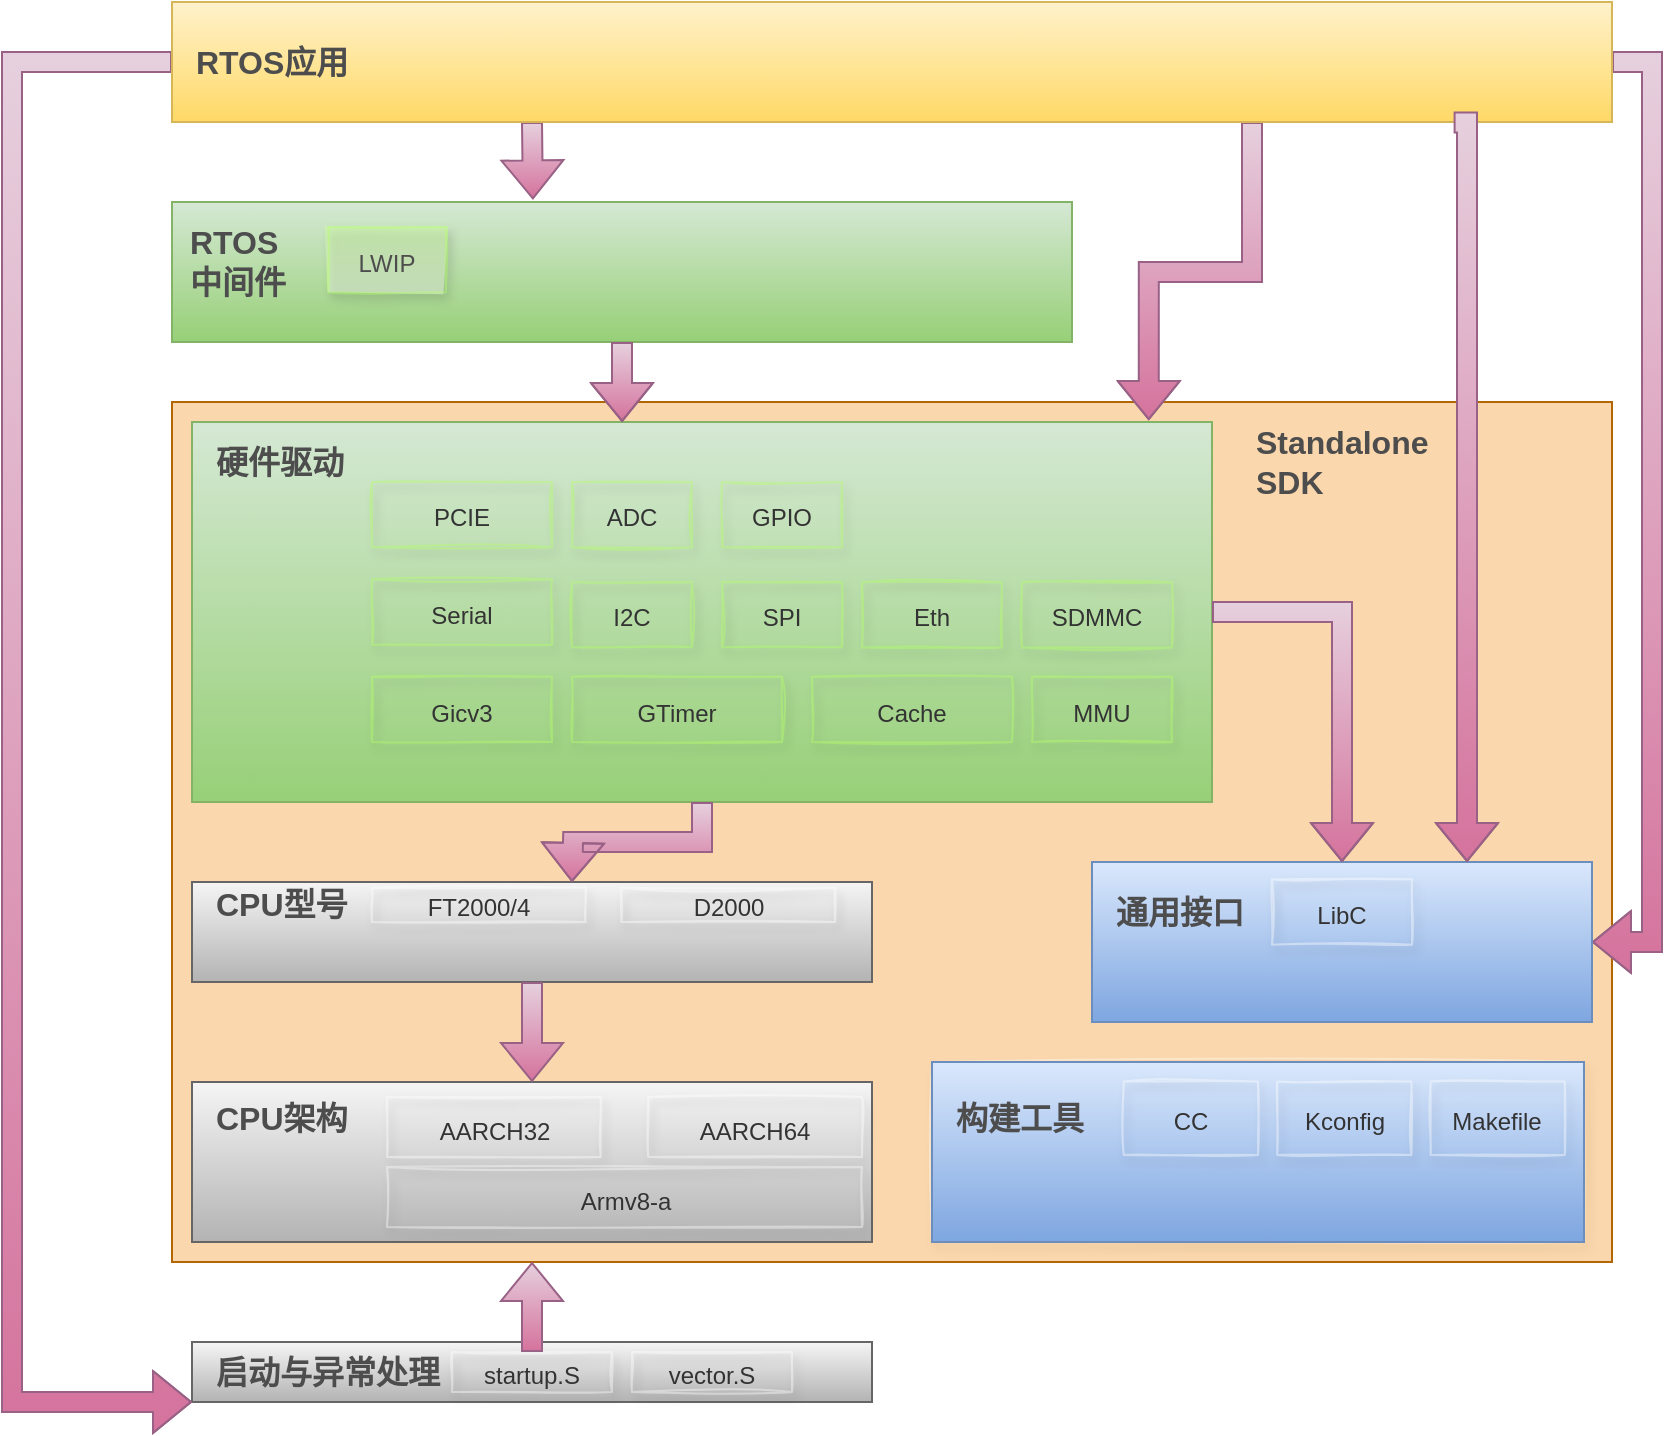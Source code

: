 <mxfile>
    <diagram id="mIqqJ92ZV3NnToaTfTDR" name="第 1 页">
        <mxGraphModel dx="1950" dy="674" grid="1" gridSize="10" guides="1" tooltips="1" connect="1" arrows="1" fold="1" page="1" pageScale="1" pageWidth="827" pageHeight="1169" background="none" math="0" shadow="0">
            <root>
                <mxCell id="0"/>
                <mxCell id="1" parent="0"/>
                <mxCell id="2" value="" style="rounded=0;whiteSpace=wrap;html=1;fillColor=#fad7ac;strokeColor=#b46504;" parent="1" vertex="1">
                    <mxGeometry x="-670" y="420" width="720" height="430" as="geometry"/>
                </mxCell>
                <mxCell id="3" value="" style="group" parent="1" vertex="1" connectable="0">
                    <mxGeometry x="-660" y="760" width="340" height="80" as="geometry"/>
                </mxCell>
                <mxCell id="4" value="" style="rounded=0;whiteSpace=wrap;html=1;gradientColor=#b3b3b3;fillColor=#f5f5f5;strokeColor=#666666;" parent="3" vertex="1">
                    <mxGeometry width="340" height="80" as="geometry"/>
                </mxCell>
                <mxCell id="5" value="&lt;font color=&quot;#4d4d4d&quot;&gt;&lt;span style=&quot;font-size: 16px&quot;&gt;&lt;b&gt;CPU架构&lt;/b&gt;&lt;/span&gt;&lt;/font&gt;" style="text;html=1;strokeColor=none;fillColor=none;align=left;verticalAlign=middle;whiteSpace=wrap;rounded=0;" parent="3" vertex="1">
                    <mxGeometry x="10" y="7.5" width="90" height="20" as="geometry"/>
                </mxCell>
                <mxCell id="6" value="&lt;font color=&quot;#333333&quot; style=&quot;font-size: 12px&quot;&gt;Armv8-a&lt;/font&gt;" style="rounded=0;whiteSpace=wrap;html=1;fontSize=18;strokeColor=#FFFFFF;shadow=1;sketch=1;opacity=40;gradientColor=#ffffff;gradientDirection=south;fillStyle=auto;fillColor=none;" parent="3" vertex="1">
                    <mxGeometry x="97.5" y="42.5" width="237.5" height="30" as="geometry"/>
                </mxCell>
                <mxCell id="7" value="&lt;font color=&quot;#333333&quot; style=&quot;font-size: 12px&quot;&gt;AARCH64&lt;/font&gt;" style="rounded=0;whiteSpace=wrap;html=1;fontSize=18;strokeColor=#FFFFFF;shadow=1;sketch=1;opacity=40;gradientColor=#ffffff;gradientDirection=south;fillStyle=auto;fillColor=none;" parent="3" vertex="1">
                    <mxGeometry x="228.125" y="7.5" width="106.875" height="30" as="geometry"/>
                </mxCell>
                <mxCell id="8" value="&lt;font color=&quot;#333333&quot; style=&quot;font-size: 12px&quot;&gt;AARCH32&lt;/font&gt;" style="rounded=0;whiteSpace=wrap;html=1;fontSize=18;strokeColor=#FFFFFF;shadow=1;sketch=1;opacity=40;gradientColor=#ffffff;gradientDirection=south;fillStyle=auto;fillColor=none;" parent="3" vertex="1">
                    <mxGeometry x="97.5" y="7.5" width="106.875" height="30" as="geometry"/>
                </mxCell>
                <mxCell id="15" value="" style="group;rounded=0;shadow=1;fontSize=18;verticalAlign=middle;strokeColor=#FFFFFF;gradientColor=#ffffff;gradientDirection=south;opacity=40;sketch=1;fillStyle=auto;" parent="1" vertex="1" connectable="0">
                    <mxGeometry x="-290" y="750" width="326" height="90" as="geometry"/>
                </mxCell>
                <mxCell id="16" value="" style="rounded=0;whiteSpace=wrap;html=1;gradientColor=#7ea6e0;fillColor=#dae8fc;strokeColor=#6c8ebf;" parent="15" vertex="1">
                    <mxGeometry width="326" height="90" as="geometry"/>
                </mxCell>
                <mxCell id="17" value="&lt;font color=&quot;#4d4d4d&quot; size=&quot;1&quot;&gt;&lt;b style=&quot;font-size: 16px&quot;&gt;构建工具&lt;/b&gt;&lt;/font&gt;" style="text;html=1;strokeColor=none;fillColor=none;align=left;verticalAlign=middle;whiteSpace=wrap;rounded=0;" parent="15" vertex="1">
                    <mxGeometry x="9.588" y="16.875" width="67.118" height="22.5" as="geometry"/>
                </mxCell>
                <mxCell id="18" value="&lt;font color=&quot;#333333&quot; style=&quot;font-size: 12px&quot;&gt;CC&lt;/font&gt;" style="rounded=0;whiteSpace=wrap;html=1;fontSize=18;strokeColor=#FFFFFF;shadow=1;sketch=1;opacity=40;gradientColor=#ffffff;gradientDirection=south;fillStyle=auto;fillColor=none;" parent="15" vertex="1">
                    <mxGeometry x="95.882" y="9.754" width="67.118" height="36.731" as="geometry"/>
                </mxCell>
                <mxCell id="19" value="&lt;font color=&quot;#333333&quot; style=&quot;font-size: 12px&quot;&gt;Kconfig&lt;/font&gt;" style="rounded=0;whiteSpace=wrap;html=1;fontSize=18;strokeColor=#FFFFFF;shadow=1;sketch=1;opacity=40;gradientColor=#ffffff;gradientDirection=south;fillStyle=auto;fillColor=none;" parent="15" vertex="1">
                    <mxGeometry x="172.588" y="9.754" width="67.118" height="36.731" as="geometry"/>
                </mxCell>
                <mxCell id="20" value="&lt;font color=&quot;#333333&quot; style=&quot;font-size: 12px&quot;&gt;Makefile&lt;/font&gt;" style="rounded=0;whiteSpace=wrap;html=1;fontSize=18;strokeColor=#FFFFFF;shadow=1;sketch=1;opacity=40;gradientColor=#ffffff;gradientDirection=south;fillStyle=auto;fillColor=none;" parent="15" vertex="1">
                    <mxGeometry x="249.294" y="9.754" width="67.118" height="36.731" as="geometry"/>
                </mxCell>
                <mxCell id="27" value="" style="group" parent="1" vertex="1" connectable="0">
                    <mxGeometry x="-660" y="660" width="340" height="50" as="geometry"/>
                </mxCell>
                <mxCell id="28" value="" style="rounded=0;whiteSpace=wrap;html=1;gradientColor=#b3b3b3;fillColor=#f5f5f5;strokeColor=#666666;" parent="27" vertex="1">
                    <mxGeometry width="340" height="50" as="geometry"/>
                </mxCell>
                <mxCell id="29" value="&lt;font color=&quot;#4d4d4d&quot;&gt;&lt;span style=&quot;font-size: 16px&quot;&gt;&lt;b&gt;CPU型号&lt;/b&gt;&lt;/span&gt;&lt;/font&gt;" style="text;html=1;strokeColor=none;fillColor=none;align=left;verticalAlign=middle;whiteSpace=wrap;rounded=0;" parent="27" vertex="1">
                    <mxGeometry x="10.001" y="5.714" width="90.001" height="11.429" as="geometry"/>
                </mxCell>
                <mxCell id="30" value="&lt;font color=&quot;#333333&quot; style=&quot;font-size: 12px&quot;&gt;FT2000/4&lt;/font&gt;" style="rounded=0;whiteSpace=wrap;html=1;fontSize=18;shadow=1;sketch=1;opacity=40;gradientColor=#ffffff;gradientDirection=south;fillStyle=auto;fillColor=none;strokeColor=#FFFFFF;" parent="27" vertex="1">
                    <mxGeometry x="90.002" y="2.857" width="106.876" height="17.143" as="geometry"/>
                </mxCell>
                <mxCell id="31" value="&lt;font color=&quot;#333333&quot; style=&quot;font-size: 12px&quot;&gt;D2000&lt;/font&gt;" style="rounded=0;whiteSpace=wrap;html=1;fontSize=18;strokeColor=#FFFFFF;shadow=1;sketch=1;opacity=40;gradientColor=#ffffff;gradientDirection=south;fillStyle=auto;fillColor=none;" parent="27" vertex="1">
                    <mxGeometry x="214.69" y="2.857" width="106.876" height="17.143" as="geometry"/>
                </mxCell>
                <mxCell id="32" value="" style="group" parent="1" vertex="1" connectable="0">
                    <mxGeometry x="-660" y="430" width="510" height="190" as="geometry"/>
                </mxCell>
                <mxCell id="33" value="" style="rounded=0;whiteSpace=wrap;html=1;gradientColor=#97d077;fillColor=#d5e8d4;strokeColor=#82b366;" parent="32" vertex="1">
                    <mxGeometry width="510" height="190" as="geometry"/>
                </mxCell>
                <mxCell id="34" value="&lt;font color=&quot;#4d4d4d&quot;&gt;&lt;span style=&quot;font-size: 16px&quot;&gt;&lt;b&gt;硬件驱动&lt;/b&gt;&lt;/span&gt;&lt;/font&gt;" style="text;html=1;strokeColor=none;fillColor=none;align=left;verticalAlign=middle;whiteSpace=wrap;rounded=0;" parent="32" vertex="1">
                    <mxGeometry x="10" y="10" width="90" height="20" as="geometry"/>
                </mxCell>
                <mxCell id="35" value="&lt;font color=&quot;#333333&quot; style=&quot;font-size: 12px&quot;&gt;Gicv3&lt;/font&gt;" style="rounded=0;whiteSpace=wrap;html=1;fontSize=18;strokeColor=#B3FF66;shadow=1;sketch=1;opacity=40;gradientColor=#ffffff;gradientDirection=south;fillStyle=auto;fillColor=none;" parent="32" vertex="1">
                    <mxGeometry x="90" y="127.35" width="90" height="32.65" as="geometry"/>
                </mxCell>
                <mxCell id="36" value="&lt;font color=&quot;#333333&quot; style=&quot;font-size: 12px&quot;&gt;Serial&lt;/font&gt;" style="rounded=0;whiteSpace=wrap;html=1;fontSize=18;strokeColor=#B3FF66;shadow=1;sketch=1;opacity=40;gradientColor=#ffffff;gradientDirection=south;fillStyle=auto;fillColor=none;" parent="32" vertex="1">
                    <mxGeometry x="90" y="78.672" width="90" height="32.647" as="geometry"/>
                </mxCell>
                <mxCell id="37" value="&lt;font color=&quot;#333333&quot; style=&quot;font-size: 12px&quot;&gt;PCIE&lt;/font&gt;" style="rounded=0;whiteSpace=wrap;html=1;fontSize=18;strokeColor=#B3FF66;shadow=1;sketch=1;opacity=40;gradientColor=#ffffff;gradientDirection=south;fillStyle=auto;fillColor=none;" parent="32" vertex="1">
                    <mxGeometry x="90" y="30.002" width="90" height="32.647" as="geometry"/>
                </mxCell>
                <mxCell id="38" value="&lt;font color=&quot;#333333&quot; style=&quot;font-size: 12px&quot;&gt;GTimer&lt;/font&gt;" style="rounded=0;whiteSpace=wrap;html=1;fontSize=18;strokeColor=#B3FF66;shadow=1;sketch=1;opacity=40;gradientColor=#ffffff;gradientDirection=south;fillStyle=auto;fillColor=none;" parent="32" vertex="1">
                    <mxGeometry x="190" y="127.351" width="105" height="32.647" as="geometry"/>
                </mxCell>
                <mxCell id="39" value="&lt;font color=&quot;#333333&quot; style=&quot;font-size: 12px&quot;&gt;Cache&lt;/font&gt;" style="rounded=0;whiteSpace=wrap;html=1;fontSize=18;strokeColor=#B3FF66;shadow=1;sketch=1;opacity=40;gradientColor=#ffffff;gradientDirection=south;fillStyle=auto;fillColor=none;" parent="32" vertex="1">
                    <mxGeometry x="310" y="127.35" width="100" height="32.65" as="geometry"/>
                </mxCell>
                <mxCell id="40" value="&lt;font color=&quot;#333333&quot; style=&quot;font-size: 12px&quot;&gt;MMU&lt;/font&gt;" style="rounded=0;whiteSpace=wrap;html=1;fontSize=18;strokeColor=#B3FF66;shadow=1;sketch=1;opacity=40;gradientColor=#ffffff;gradientDirection=south;fillStyle=auto;fillColor=none;" parent="32" vertex="1">
                    <mxGeometry x="420" y="127.35" width="70" height="32.65" as="geometry"/>
                </mxCell>
                <mxCell id="41" value="&lt;font color=&quot;#333333&quot; style=&quot;font-size: 12px&quot;&gt;I2C&lt;/font&gt;" style="rounded=0;whiteSpace=wrap;html=1;fontSize=18;strokeColor=#B3FF66;shadow=1;sketch=1;opacity=40;gradientColor=#ffffff;gradientDirection=south;fillStyle=auto;fillColor=none;" parent="32" vertex="1">
                    <mxGeometry x="190" y="80" width="60" height="32.65" as="geometry"/>
                </mxCell>
                <mxCell id="42" value="&lt;font color=&quot;#333333&quot; style=&quot;font-size: 12px&quot;&gt;SPI&lt;/font&gt;" style="rounded=0;whiteSpace=wrap;html=1;fontSize=18;strokeColor=#B3FF66;shadow=1;sketch=1;opacity=40;gradientColor=#ffffff;gradientDirection=south;fillStyle=auto;fillColor=none;" parent="32" vertex="1">
                    <mxGeometry x="265" y="80" width="60" height="32.65" as="geometry"/>
                </mxCell>
                <mxCell id="43" value="&lt;font color=&quot;#333333&quot; style=&quot;font-size: 12px&quot;&gt;Eth&lt;/font&gt;" style="rounded=0;whiteSpace=wrap;html=1;fontSize=18;strokeColor=#B3FF66;shadow=1;sketch=1;opacity=40;gradientColor=#ffffff;gradientDirection=south;fillStyle=auto;fillColor=none;" parent="32" vertex="1">
                    <mxGeometry x="335" y="80.15" width="70" height="32.65" as="geometry"/>
                </mxCell>
                <mxCell id="44" value="&lt;font color=&quot;#333333&quot; style=&quot;font-size: 12px&quot;&gt;SDMMC&lt;/font&gt;" style="rounded=0;whiteSpace=wrap;html=1;fontSize=18;strokeColor=#B3FF66;shadow=1;sketch=1;opacity=40;gradientColor=#ffffff;gradientDirection=south;fillStyle=auto;fillColor=none;" parent="32" vertex="1">
                    <mxGeometry x="415" y="80.15" width="75" height="32.65" as="geometry"/>
                </mxCell>
                <mxCell id="45" value="&lt;font color=&quot;#333333&quot; style=&quot;font-size: 12px&quot;&gt;GPIO&lt;/font&gt;" style="rounded=0;whiteSpace=wrap;html=1;fontSize=18;strokeColor=#B3FF66;shadow=1;sketch=1;opacity=40;gradientColor=#ffffff;gradientDirection=south;fillStyle=auto;fillColor=none;" parent="32" vertex="1">
                    <mxGeometry x="265" y="30" width="60" height="32.65" as="geometry"/>
                </mxCell>
                <mxCell id="46" value="&lt;font color=&quot;#333333&quot; style=&quot;font-size: 12px&quot;&gt;ADC&lt;/font&gt;" style="rounded=0;whiteSpace=wrap;html=1;fontSize=18;strokeColor=#B3FF66;shadow=1;sketch=1;opacity=40;gradientColor=#ffffff;gradientDirection=south;fillStyle=auto;fillColor=none;" parent="32" vertex="1">
                    <mxGeometry x="190" y="30" width="60" height="32.65" as="geometry"/>
                </mxCell>
                <mxCell id="47" value="" style="group" parent="1" vertex="1" connectable="0">
                    <mxGeometry x="-660" y="890" width="340" height="30" as="geometry"/>
                </mxCell>
                <mxCell id="9" value="" style="rounded=0;whiteSpace=wrap;html=1;gradientColor=#b3b3b3;fillColor=#f5f5f5;strokeColor=#666666;" parent="47" vertex="1">
                    <mxGeometry width="340" height="30" as="geometry"/>
                </mxCell>
                <mxCell id="10" value="&lt;font color=&quot;#4d4d4d&quot;&gt;&lt;span style=&quot;font-size: 16px&quot;&gt;&lt;b&gt;启动与异常处理&lt;/b&gt;&lt;/span&gt;&lt;/font&gt;" style="text;html=1;strokeColor=none;fillColor=none;align=left;verticalAlign=middle;whiteSpace=wrap;rounded=0;" parent="47" vertex="1">
                    <mxGeometry x="10" y="5" width="120" height="20" as="geometry"/>
                </mxCell>
                <mxCell id="11" value="&lt;font color=&quot;#333333&quot; style=&quot;font-size: 12px&quot;&gt;startup.S&lt;/font&gt;" style="rounded=0;whiteSpace=wrap;html=1;fontSize=18;strokeColor=#FFFFFF;shadow=1;sketch=1;opacity=40;gradientColor=#ffffff;gradientDirection=south;fillStyle=auto;fillColor=none;" parent="47" vertex="1">
                    <mxGeometry x="130" y="5" width="80" height="20" as="geometry"/>
                </mxCell>
                <mxCell id="12" value="&lt;font color=&quot;#333333&quot; style=&quot;font-size: 12px&quot;&gt;vector.S&lt;/font&gt;" style="rounded=0;whiteSpace=wrap;html=1;fontSize=18;strokeColor=#FFFFFF;shadow=1;sketch=1;opacity=40;gradientColor=#ffffff;gradientDirection=south;fillStyle=auto;fillColor=none;" parent="47" vertex="1">
                    <mxGeometry x="220" y="5" width="80" height="20" as="geometry"/>
                </mxCell>
                <mxCell id="64" style="edgeStyle=orthogonalEdgeStyle;shape=flexArrow;rounded=0;orthogonalLoop=1;jettySize=auto;html=1;exitX=0;exitY=0.5;exitDx=0;exitDy=0;entryX=0;entryY=1;entryDx=0;entryDy=0;gradientColor=#d5739d;fillColor=#e6d0de;strokeColor=#996185;" parent="1" source="60" target="9" edge="1">
                    <mxGeometry relative="1" as="geometry">
                        <Array as="points">
                            <mxPoint x="-750" y="250"/>
                            <mxPoint x="-750" y="920"/>
                            <mxPoint x="-660" y="920"/>
                        </Array>
                    </mxGeometry>
                </mxCell>
                <mxCell id="71" style="edgeStyle=orthogonalEdgeStyle;shape=flexArrow;rounded=0;orthogonalLoop=1;jettySize=auto;html=1;exitX=1;exitY=0.5;exitDx=0;exitDy=0;entryX=1;entryY=0.5;entryDx=0;entryDy=0;gradientColor=#d5739d;fillColor=#e6d0de;strokeColor=#996185;" parent="1" source="60" target="66" edge="1">
                    <mxGeometry relative="1" as="geometry"/>
                </mxCell>
                <mxCell id="88" style="edgeStyle=orthogonalEdgeStyle;rounded=0;orthogonalLoop=1;jettySize=auto;html=1;exitX=0.25;exitY=1;exitDx=0;exitDy=0;entryX=0.401;entryY=-0.019;entryDx=0;entryDy=0;entryPerimeter=0;shape=flexArrow;gradientColor=#d5739d;fillColor=#e6d0de;strokeColor=#996185;" edge="1" parent="1" source="60" target="82">
                    <mxGeometry relative="1" as="geometry"/>
                </mxCell>
                <mxCell id="90" style="edgeStyle=orthogonalEdgeStyle;shape=flexArrow;rounded=0;orthogonalLoop=1;jettySize=auto;html=1;exitX=0.75;exitY=1;exitDx=0;exitDy=0;entryX=0.938;entryY=-0.005;entryDx=0;entryDy=0;entryPerimeter=0;gradientColor=#d5739d;fillColor=#e6d0de;strokeColor=#996185;" edge="1" parent="1" source="60" target="33">
                    <mxGeometry relative="1" as="geometry"/>
                </mxCell>
                <mxCell id="60" value="" style="rounded=0;whiteSpace=wrap;html=1;gradientColor=#ffd966;fillColor=#fff2cc;strokeColor=#d6b656;labelPosition=center;verticalLabelPosition=top;align=center;verticalAlign=bottom;" parent="1" vertex="1">
                    <mxGeometry x="-670" y="220" width="720" height="60" as="geometry"/>
                </mxCell>
                <mxCell id="61" value="&lt;font color=&quot;#4d4d4d&quot; size=&quot;1&quot;&gt;&lt;b style=&quot;font-size: 16px&quot;&gt;RTOS应用&lt;/b&gt;&lt;/font&gt;" style="text;html=1;strokeColor=none;fillColor=none;align=left;verticalAlign=middle;whiteSpace=wrap;rounded=0;" parent="1" vertex="1">
                    <mxGeometry x="-660" y="240" width="90" height="20" as="geometry"/>
                </mxCell>
                <mxCell id="65" value="" style="group" parent="1" vertex="1" connectable="0">
                    <mxGeometry x="-210" y="650" width="250" height="80" as="geometry"/>
                </mxCell>
                <mxCell id="66" value="" style="rounded=0;whiteSpace=wrap;html=1;gradientColor=#7ea6e0;fillColor=#dae8fc;strokeColor=#6c8ebf;" parent="65" vertex="1">
                    <mxGeometry width="250" height="80" as="geometry"/>
                </mxCell>
                <mxCell id="67" value="&lt;font color=&quot;#4d4d4d&quot; size=&quot;1&quot;&gt;&lt;b style=&quot;font-size: 16px&quot;&gt;通用接口&lt;/b&gt;&lt;/font&gt;" style="text;html=1;strokeColor=none;fillColor=none;align=left;verticalAlign=middle;whiteSpace=wrap;rounded=0;" parent="65" vertex="1">
                    <mxGeometry x="10" y="15" width="70" height="20" as="geometry"/>
                </mxCell>
                <mxCell id="68" value="&lt;font color=&quot;#333333&quot; style=&quot;font-size: 12px&quot;&gt;LibC&lt;/font&gt;" style="rounded=0;whiteSpace=wrap;html=1;fontSize=18;strokeColor=#FFFFFF;shadow=1;sketch=1;opacity=40;gradientColor=#ffffff;gradientDirection=south;fillStyle=auto;fillColor=none;" parent="65" vertex="1">
                    <mxGeometry x="90" y="8.67" width="70" height="32.65" as="geometry"/>
                </mxCell>
                <mxCell id="72" value="&lt;font color=&quot;#4d4d4d&quot;&gt;&lt;span style=&quot;font-size: 16px&quot;&gt;&lt;b&gt;Standalone SDK&lt;/b&gt;&lt;/span&gt;&lt;/font&gt;" style="text;html=1;strokeColor=none;fillColor=none;align=left;verticalAlign=middle;whiteSpace=wrap;rounded=0;" parent="1" vertex="1">
                    <mxGeometry x="-130" y="440" width="90" height="20" as="geometry"/>
                </mxCell>
                <mxCell id="73" style="edgeStyle=orthogonalEdgeStyle;shape=flexArrow;rounded=0;orthogonalLoop=1;jettySize=auto;html=1;exitX=1;exitY=0.5;exitDx=0;exitDy=0;entryX=0.5;entryY=0;entryDx=0;entryDy=0;gradientColor=#d5739d;fillColor=#e6d0de;strokeColor=#996185;" parent="1" source="33" target="66" edge="1">
                    <mxGeometry relative="1" as="geometry"/>
                </mxCell>
                <mxCell id="76" style="edgeStyle=orthogonalEdgeStyle;shape=flexArrow;rounded=0;orthogonalLoop=1;jettySize=auto;html=1;entryX=0.75;entryY=0;entryDx=0;entryDy=0;gradientColor=#d5739d;fillColor=#e6d0de;strokeColor=#996185;exitX=0.89;exitY=1.005;exitDx=0;exitDy=0;exitPerimeter=0;" parent="1" source="60" target="66" edge="1">
                    <mxGeometry relative="1" as="geometry">
                        <Array as="points">
                            <mxPoint x="-22" y="280"/>
                        </Array>
                        <mxPoint x="-30" y="290" as="sourcePoint"/>
                    </mxGeometry>
                </mxCell>
                <mxCell id="78" style="edgeStyle=orthogonalEdgeStyle;shape=flexArrow;rounded=0;orthogonalLoop=1;jettySize=auto;html=1;exitX=0.5;exitY=0;exitDx=0;exitDy=0;entryX=0.25;entryY=1;entryDx=0;entryDy=0;gradientColor=#d5739d;fillColor=#e6d0de;strokeColor=#996185;" parent="1" source="11" target="2" edge="1">
                    <mxGeometry relative="1" as="geometry"/>
                </mxCell>
                <mxCell id="79" style="edgeStyle=orthogonalEdgeStyle;shape=flexArrow;rounded=0;orthogonalLoop=1;jettySize=auto;html=1;exitX=0.5;exitY=1;exitDx=0;exitDy=0;gradientColor=#d5739d;fillColor=#e6d0de;strokeColor=#996185;" parent="1" source="33" edge="1">
                    <mxGeometry relative="1" as="geometry">
                        <mxPoint x="-470" y="660" as="targetPoint"/>
                    </mxGeometry>
                </mxCell>
                <mxCell id="80" style="edgeStyle=orthogonalEdgeStyle;shape=flexArrow;rounded=0;orthogonalLoop=1;jettySize=auto;html=1;exitX=0.5;exitY=1;exitDx=0;exitDy=0;entryX=0.5;entryY=0;entryDx=0;entryDy=0;gradientColor=#d5739d;fillColor=#e6d0de;strokeColor=#996185;" parent="1" source="28" target="4" edge="1">
                    <mxGeometry relative="1" as="geometry"/>
                </mxCell>
                <mxCell id="81" value="" style="group" vertex="1" connectable="0" parent="1">
                    <mxGeometry x="-670" y="320" width="450" height="70" as="geometry"/>
                </mxCell>
                <mxCell id="82" value="" style="rounded=0;whiteSpace=wrap;html=1;gradientColor=#97d077;fillColor=#d5e8d4;strokeColor=#82b366;" vertex="1" parent="81">
                    <mxGeometry width="450" height="70" as="geometry"/>
                </mxCell>
                <mxCell id="83" value="&lt;font color=&quot;#4d4d4d&quot;&gt;&lt;span style=&quot;font-size: 16px&quot;&gt;&lt;b&gt;RTOS中间件&lt;/b&gt;&lt;/span&gt;&lt;/font&gt;" style="text;html=1;strokeColor=none;fillColor=none;align=left;verticalAlign=middle;whiteSpace=wrap;rounded=0;" vertex="1" parent="81">
                    <mxGeometry x="6.519" y="20" width="62.231" height="20" as="geometry"/>
                </mxCell>
                <mxCell id="85" value="&lt;font color=&quot;#4d4d4d&quot; style=&quot;font-size: 12px&quot;&gt;LWIP&lt;/font&gt;" style="rounded=0;whiteSpace=wrap;html=1;fontSize=18;strokeColor=#B3FF66;shadow=1;sketch=1;opacity=40;gradientColor=#ffffff;gradientDirection=south;fillStyle=auto;fillColor=#CCFF99;strokeWidth=1;" vertex="1" parent="81">
                    <mxGeometry x="78.261" y="12.502" width="58.696" height="32.647" as="geometry"/>
                </mxCell>
                <mxCell id="89" style="edgeStyle=orthogonalEdgeStyle;shape=flexArrow;rounded=0;orthogonalLoop=1;jettySize=auto;html=1;exitX=0.5;exitY=1;exitDx=0;exitDy=0;gradientColor=#d5739d;fillColor=#e6d0de;strokeColor=#996185;" edge="1" parent="1" source="82">
                    <mxGeometry relative="1" as="geometry">
                        <mxPoint x="-444.941" y="430" as="targetPoint"/>
                    </mxGeometry>
                </mxCell>
            </root>
        </mxGraphModel>
    </diagram>
</mxfile>